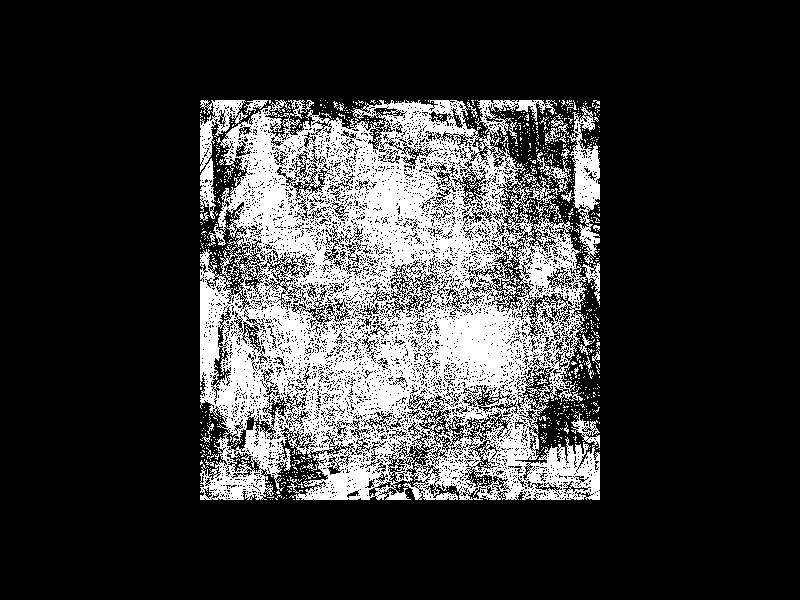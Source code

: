 #version 3.7;
global_settings{ assumed_gamma 1.0 }
#default{ finish{ ambient 0.1 diffuse 0.9 }}
#include "math.inc"
#include "rand.inc"
#include "functions.inc"
#include "transforms.inc"

#declare Point = <0,0,0>;
#declare Stream = seed(7);
#declare N=240;
#declare arrNeighbours = array[N];
#for(I,0,N-1)
  #declare arrNeighbours[I] = VRand_On_Sphere(Stream)/2;
#end

blob{
  threshold .50
  sphere{Point,1,1}
  #for(I,0,N-1)
    #declare Neighbour = arrNeighbours[I];
    #declare Distance = vlength(Neighbour);
    #declare Normal = vnormalize(Neighbour);
    sphere{0,1,-0.8 scale <1,0.0000001, 1> Point_At_Trans(Normal) translate Normal * Distance * 2.8}
  #end
  pigment{rgb 1}
}

background { color <0, 0, 0> }

camera {
  perspective angle 25
  location  <0,0,-10>
  look_at   <0,0, 0>
  right x * image_width / image_height
}

light_source{< -300, 3000,   0> rgb <0.2, 2.3, 0.2>}
light_source{< 3000,  300,-500> rgb <0.0, 0.4, 0.4>}
light_source{<  300,-3000,   0> rgb <0.0, 0.1, 2.4>}
